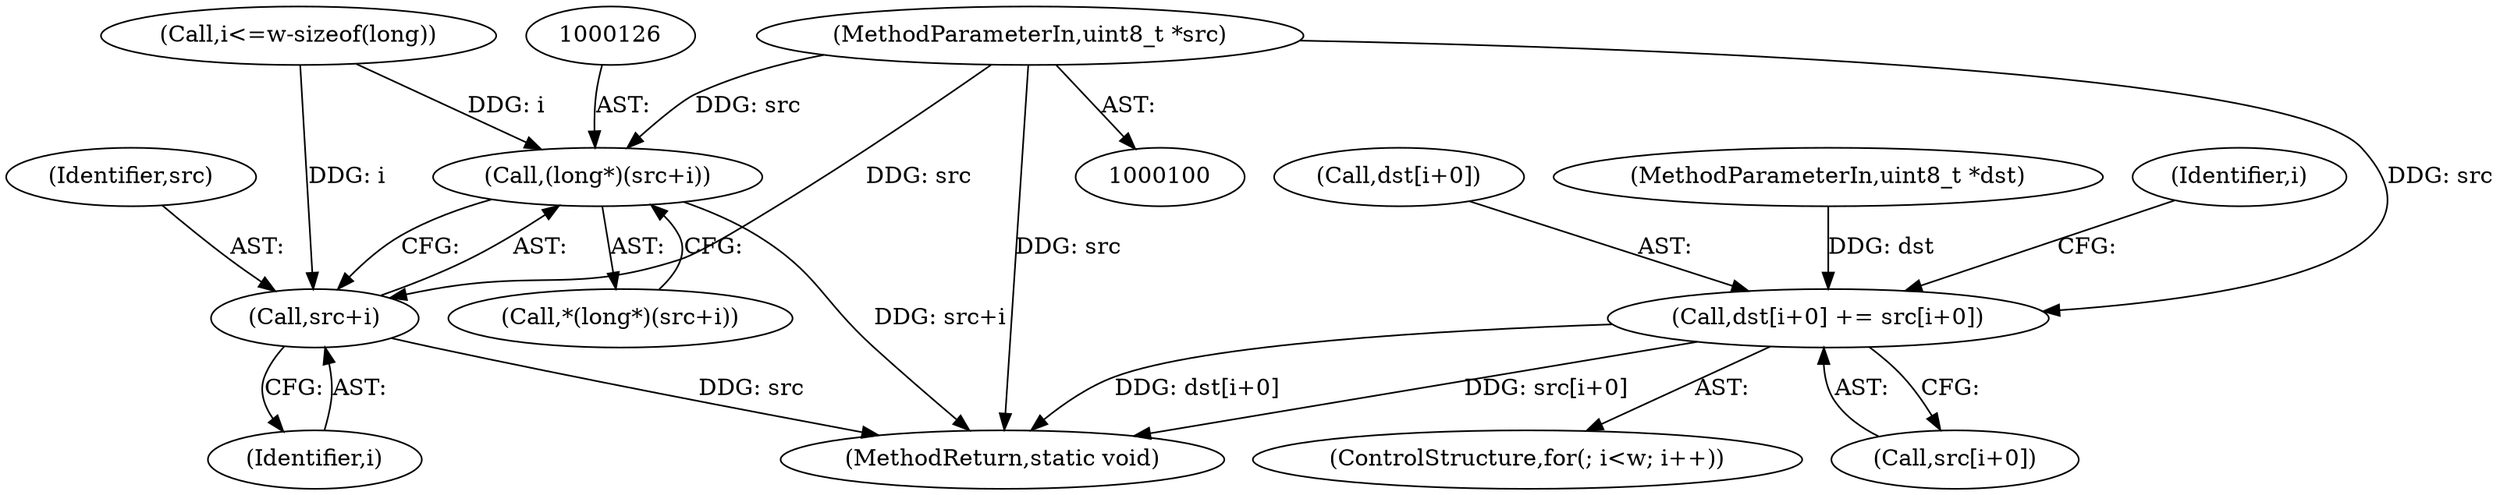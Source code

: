 digraph "0_FFmpeg_454a11a1c9c686c78aa97954306fb63453299760@pointer" {
"1000102" [label="(MethodParameterIn,uint8_t *src)"];
"1000125" [label="(Call,(long*)(src+i))"];
"1000127" [label="(Call,src+i)"];
"1000165" [label="(Call,dst[i+0] += src[i+0])"];
"1000102" [label="(MethodParameterIn,uint8_t *src)"];
"1000159" [label="(ControlStructure,for(; i<w; i++))"];
"1000127" [label="(Call,src+i)"];
"1000176" [label="(MethodReturn,static void)"];
"1000110" [label="(Call,i<=w-sizeof(long))"];
"1000129" [label="(Identifier,i)"];
"1000164" [label="(Identifier,i)"];
"1000125" [label="(Call,(long*)(src+i))"];
"1000166" [label="(Call,dst[i+0])"];
"1000124" [label="(Call,*(long*)(src+i))"];
"1000128" [label="(Identifier,src)"];
"1000165" [label="(Call,dst[i+0] += src[i+0])"];
"1000101" [label="(MethodParameterIn,uint8_t *dst)"];
"1000171" [label="(Call,src[i+0])"];
"1000102" -> "1000100"  [label="AST: "];
"1000102" -> "1000176"  [label="DDG: src"];
"1000102" -> "1000125"  [label="DDG: src"];
"1000102" -> "1000127"  [label="DDG: src"];
"1000102" -> "1000165"  [label="DDG: src"];
"1000125" -> "1000124"  [label="AST: "];
"1000125" -> "1000127"  [label="CFG: "];
"1000126" -> "1000125"  [label="AST: "];
"1000127" -> "1000125"  [label="AST: "];
"1000124" -> "1000125"  [label="CFG: "];
"1000125" -> "1000176"  [label="DDG: src+i"];
"1000110" -> "1000125"  [label="DDG: i"];
"1000127" -> "1000129"  [label="CFG: "];
"1000128" -> "1000127"  [label="AST: "];
"1000129" -> "1000127"  [label="AST: "];
"1000127" -> "1000176"  [label="DDG: src"];
"1000110" -> "1000127"  [label="DDG: i"];
"1000165" -> "1000159"  [label="AST: "];
"1000165" -> "1000171"  [label="CFG: "];
"1000166" -> "1000165"  [label="AST: "];
"1000171" -> "1000165"  [label="AST: "];
"1000164" -> "1000165"  [label="CFG: "];
"1000165" -> "1000176"  [label="DDG: dst[i+0]"];
"1000165" -> "1000176"  [label="DDG: src[i+0]"];
"1000101" -> "1000165"  [label="DDG: dst"];
}
